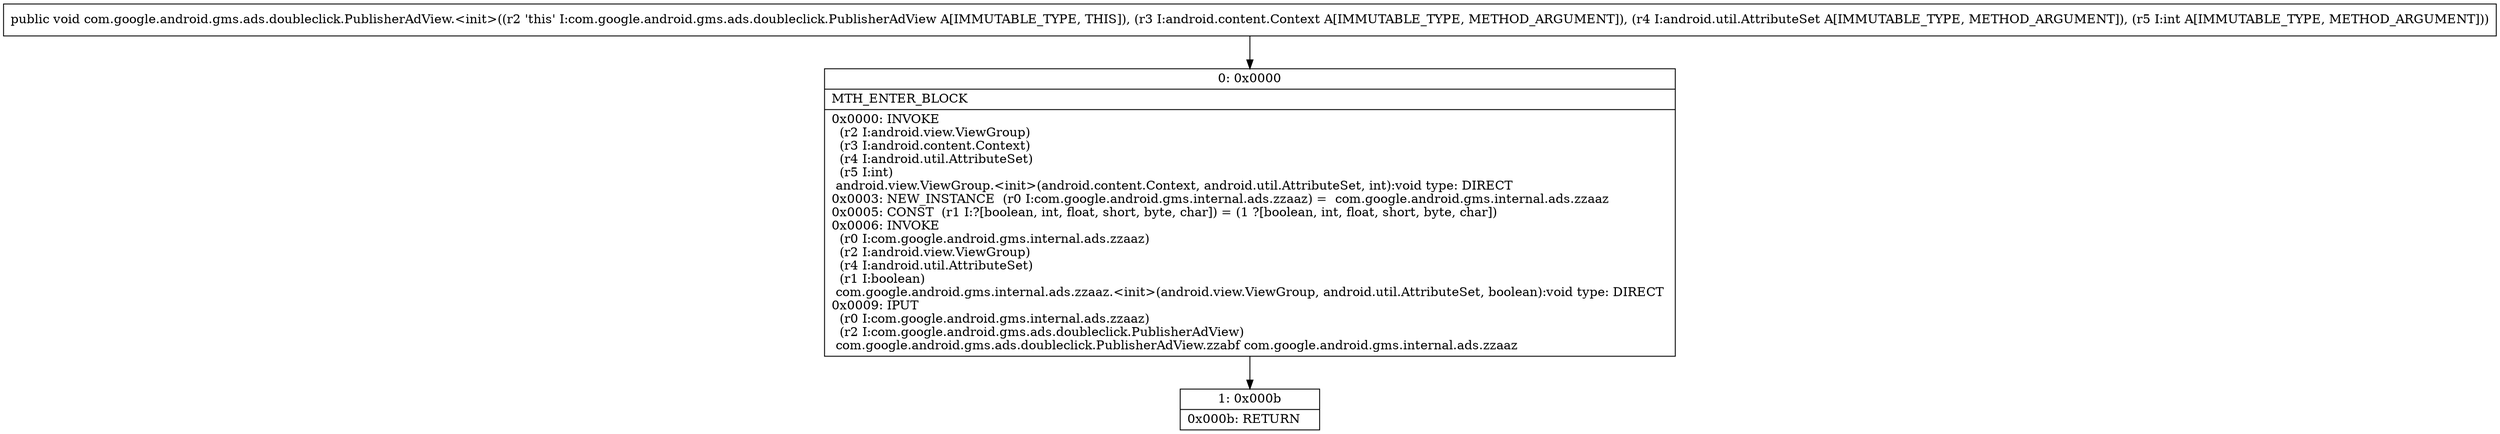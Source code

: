 digraph "CFG forcom.google.android.gms.ads.doubleclick.PublisherAdView.\<init\>(Landroid\/content\/Context;Landroid\/util\/AttributeSet;I)V" {
Node_0 [shape=record,label="{0\:\ 0x0000|MTH_ENTER_BLOCK\l|0x0000: INVOKE  \l  (r2 I:android.view.ViewGroup)\l  (r3 I:android.content.Context)\l  (r4 I:android.util.AttributeSet)\l  (r5 I:int)\l android.view.ViewGroup.\<init\>(android.content.Context, android.util.AttributeSet, int):void type: DIRECT \l0x0003: NEW_INSTANCE  (r0 I:com.google.android.gms.internal.ads.zzaaz) =  com.google.android.gms.internal.ads.zzaaz \l0x0005: CONST  (r1 I:?[boolean, int, float, short, byte, char]) = (1 ?[boolean, int, float, short, byte, char]) \l0x0006: INVOKE  \l  (r0 I:com.google.android.gms.internal.ads.zzaaz)\l  (r2 I:android.view.ViewGroup)\l  (r4 I:android.util.AttributeSet)\l  (r1 I:boolean)\l com.google.android.gms.internal.ads.zzaaz.\<init\>(android.view.ViewGroup, android.util.AttributeSet, boolean):void type: DIRECT \l0x0009: IPUT  \l  (r0 I:com.google.android.gms.internal.ads.zzaaz)\l  (r2 I:com.google.android.gms.ads.doubleclick.PublisherAdView)\l com.google.android.gms.ads.doubleclick.PublisherAdView.zzabf com.google.android.gms.internal.ads.zzaaz \l}"];
Node_1 [shape=record,label="{1\:\ 0x000b|0x000b: RETURN   \l}"];
MethodNode[shape=record,label="{public void com.google.android.gms.ads.doubleclick.PublisherAdView.\<init\>((r2 'this' I:com.google.android.gms.ads.doubleclick.PublisherAdView A[IMMUTABLE_TYPE, THIS]), (r3 I:android.content.Context A[IMMUTABLE_TYPE, METHOD_ARGUMENT]), (r4 I:android.util.AttributeSet A[IMMUTABLE_TYPE, METHOD_ARGUMENT]), (r5 I:int A[IMMUTABLE_TYPE, METHOD_ARGUMENT])) }"];
MethodNode -> Node_0;
Node_0 -> Node_1;
}

